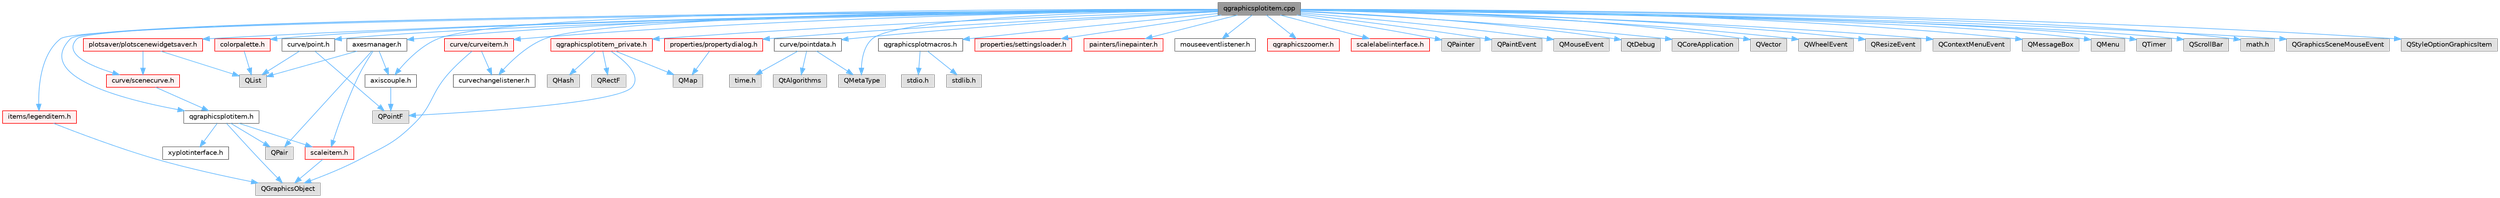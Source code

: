 digraph "qgraphicsplotitem.cpp"
{
 // LATEX_PDF_SIZE
  bgcolor="transparent";
  edge [fontname=Helvetica,fontsize=10,labelfontname=Helvetica,labelfontsize=10];
  node [fontname=Helvetica,fontsize=10,shape=box,height=0.2,width=0.4];
  Node1 [label="qgraphicsplotitem.cpp",height=0.2,width=0.4,color="gray40", fillcolor="grey60", style="filled", fontcolor="black",tooltip=" "];
  Node1 -> Node2 [color="steelblue1",style="solid"];
  Node2 [label="qgraphicsplotitem.h",height=0.2,width=0.4,color="grey40", fillcolor="white", style="filled",URL="$qgraphicsplotitem_8h.html",tooltip=" "];
  Node2 -> Node3 [color="steelblue1",style="solid"];
  Node3 [label="QGraphicsObject",height=0.2,width=0.4,color="grey60", fillcolor="#E0E0E0", style="filled",tooltip=" "];
  Node2 -> Node4 [color="steelblue1",style="solid"];
  Node4 [label="QPair",height=0.2,width=0.4,color="grey60", fillcolor="#E0E0E0", style="filled",tooltip=" "];
  Node2 -> Node5 [color="steelblue1",style="solid"];
  Node5 [label="scaleitem.h",height=0.2,width=0.4,color="red", fillcolor="#FFF0F0", style="filled",URL="$scaleitem_8h.html",tooltip=" "];
  Node5 -> Node3 [color="steelblue1",style="solid"];
  Node2 -> Node10 [color="steelblue1",style="solid"];
  Node10 [label="xyplotinterface.h",height=0.2,width=0.4,color="grey40", fillcolor="white", style="filled",URL="$xyplotinterface_8h.html",tooltip=" "];
  Node1 -> Node11 [color="steelblue1",style="solid"];
  Node11 [label="curve/point.h",height=0.2,width=0.4,color="grey40", fillcolor="white", style="filled",URL="$point_8h.html",tooltip=" "];
  Node11 -> Node12 [color="steelblue1",style="solid"];
  Node12 [label="QPointF",height=0.2,width=0.4,color="grey60", fillcolor="#E0E0E0", style="filled",tooltip=" "];
  Node11 -> Node13 [color="steelblue1",style="solid"];
  Node13 [label="QList",height=0.2,width=0.4,color="grey60", fillcolor="#E0E0E0", style="filled",tooltip=" "];
  Node1 -> Node14 [color="steelblue1",style="solid"];
  Node14 [label="curve/pointdata.h",height=0.2,width=0.4,color="grey40", fillcolor="white", style="filled",URL="$pointdata_8h.html",tooltip=" "];
  Node14 -> Node15 [color="steelblue1",style="solid"];
  Node15 [label="time.h",height=0.2,width=0.4,color="grey60", fillcolor="#E0E0E0", style="filled",tooltip=" "];
  Node14 -> Node16 [color="steelblue1",style="solid"];
  Node16 [label="QtAlgorithms",height=0.2,width=0.4,color="grey60", fillcolor="#E0E0E0", style="filled",tooltip=" "];
  Node14 -> Node17 [color="steelblue1",style="solid"];
  Node17 [label="QMetaType",height=0.2,width=0.4,color="grey60", fillcolor="#E0E0E0", style="filled",tooltip=" "];
  Node1 -> Node18 [color="steelblue1",style="solid"];
  Node18 [label="qgraphicsplotmacros.h",height=0.2,width=0.4,color="grey40", fillcolor="white", style="filled",URL="$qgraphicsplotmacros_8h.html",tooltip=" "];
  Node18 -> Node19 [color="steelblue1",style="solid"];
  Node19 [label="stdio.h",height=0.2,width=0.4,color="grey60", fillcolor="#E0E0E0", style="filled",tooltip=" "];
  Node18 -> Node20 [color="steelblue1",style="solid"];
  Node20 [label="stdlib.h",height=0.2,width=0.4,color="grey60", fillcolor="#E0E0E0", style="filled",tooltip=" "];
  Node1 -> Node21 [color="steelblue1",style="solid"];
  Node21 [label="qgraphicsplotitem_private.h",height=0.2,width=0.4,color="red", fillcolor="#FFF0F0", style="filled",URL="$qgraphicsplotitem__private_8h.html",tooltip=" "];
  Node21 -> Node22 [color="steelblue1",style="solid"];
  Node22 [label="QHash",height=0.2,width=0.4,color="grey60", fillcolor="#E0E0E0", style="filled",tooltip=" "];
  Node21 -> Node23 [color="steelblue1",style="solid"];
  Node23 [label="QMap",height=0.2,width=0.4,color="grey60", fillcolor="#E0E0E0", style="filled",tooltip=" "];
  Node21 -> Node12 [color="steelblue1",style="solid"];
  Node21 -> Node7 [color="steelblue1",style="solid"];
  Node7 [label="QRectF",height=0.2,width=0.4,color="grey60", fillcolor="#E0E0E0", style="filled",tooltip=" "];
  Node1 -> Node26 [color="steelblue1",style="solid"];
  Node26 [label="curvechangelistener.h",height=0.2,width=0.4,color="grey40", fillcolor="white", style="filled",URL="$curvechangelistener_8h.html",tooltip=" "];
  Node1 -> Node27 [color="steelblue1",style="solid"];
  Node27 [label="properties/settingsloader.h",height=0.2,width=0.4,color="red", fillcolor="#FFF0F0", style="filled",URL="$settingsloader_8h.html",tooltip=" "];
  Node1 -> Node28 [color="steelblue1",style="solid"];
  Node28 [label="curve/scenecurve.h",height=0.2,width=0.4,color="red", fillcolor="#FFF0F0", style="filled",URL="$scenecurve_8h.html",tooltip=" "];
  Node28 -> Node2 [color="steelblue1",style="solid"];
  Node1 -> Node33 [color="steelblue1",style="solid"];
  Node33 [label="curve/curveitem.h",height=0.2,width=0.4,color="red", fillcolor="#FFF0F0", style="filled",URL="$curveitem_8h.html",tooltip=" "];
  Node33 -> Node3 [color="steelblue1",style="solid"];
  Node33 -> Node26 [color="steelblue1",style="solid"];
  Node1 -> Node36 [color="steelblue1",style="solid"];
  Node36 [label="painters/linepainter.h",height=0.2,width=0.4,color="red", fillcolor="#FFF0F0", style="filled",URL="$linepainter_8h.html",tooltip=" "];
  Node1 -> Node38 [color="steelblue1",style="solid"];
  Node38 [label="axiscouple.h",height=0.2,width=0.4,color="grey40", fillcolor="white", style="filled",URL="$axiscouple_8h.html",tooltip=" "];
  Node38 -> Node12 [color="steelblue1",style="solid"];
  Node1 -> Node39 [color="steelblue1",style="solid"];
  Node39 [label="axesmanager.h",height=0.2,width=0.4,color="grey40", fillcolor="white", style="filled",URL="$axesmanager_8h.html",tooltip=" "];
  Node39 -> Node13 [color="steelblue1",style="solid"];
  Node39 -> Node4 [color="steelblue1",style="solid"];
  Node39 -> Node38 [color="steelblue1",style="solid"];
  Node39 -> Node5 [color="steelblue1",style="solid"];
  Node1 -> Node40 [color="steelblue1",style="solid"];
  Node40 [label="mouseeventlistener.h",height=0.2,width=0.4,color="grey40", fillcolor="white", style="filled",URL="$mouseeventlistener_8h.html",tooltip=" "];
  Node1 -> Node41 [color="steelblue1",style="solid"];
  Node41 [label="qgraphicszoomer.h",height=0.2,width=0.4,color="red", fillcolor="#FFF0F0", style="filled",URL="$qgraphicszoomer_8h.html",tooltip=" "];
  Node1 -> Node42 [color="steelblue1",style="solid"];
  Node42 [label="colorpalette.h",height=0.2,width=0.4,color="red", fillcolor="#FFF0F0", style="filled",URL="$colorpalette_8h.html",tooltip=" "];
  Node42 -> Node13 [color="steelblue1",style="solid"];
  Node1 -> Node46 [color="steelblue1",style="solid"];
  Node46 [label="scalelabelinterface.h",height=0.2,width=0.4,color="red", fillcolor="#FFF0F0", style="filled",URL="$scalelabelinterface_8h.html",tooltip=" "];
  Node1 -> Node47 [color="steelblue1",style="solid"];
  Node47 [label="items/legenditem.h",height=0.2,width=0.4,color="red", fillcolor="#FFF0F0", style="filled",URL="$legenditem_8h.html",tooltip=" "];
  Node47 -> Node3 [color="steelblue1",style="solid"];
  Node1 -> Node49 [color="steelblue1",style="solid"];
  Node49 [label="plotsaver/plotscenewidgetsaver.h",height=0.2,width=0.4,color="red", fillcolor="#FFF0F0", style="filled",URL="$plotscenewidgetsaver_8h.html",tooltip=" "];
  Node49 -> Node13 [color="steelblue1",style="solid"];
  Node49 -> Node28 [color="steelblue1",style="solid"];
  Node1 -> Node50 [color="steelblue1",style="solid"];
  Node50 [label="QPainter",height=0.2,width=0.4,color="grey60", fillcolor="#E0E0E0", style="filled",tooltip=" "];
  Node1 -> Node51 [color="steelblue1",style="solid"];
  Node51 [label="QPaintEvent",height=0.2,width=0.4,color="grey60", fillcolor="#E0E0E0", style="filled",tooltip=" "];
  Node1 -> Node52 [color="steelblue1",style="solid"];
  Node52 [label="QMouseEvent",height=0.2,width=0.4,color="grey60", fillcolor="#E0E0E0", style="filled",tooltip=" "];
  Node1 -> Node53 [color="steelblue1",style="solid"];
  Node53 [label="QtDebug",height=0.2,width=0.4,color="grey60", fillcolor="#E0E0E0", style="filled",tooltip=" "];
  Node1 -> Node17 [color="steelblue1",style="solid"];
  Node1 -> Node54 [color="steelblue1",style="solid"];
  Node54 [label="QCoreApplication",height=0.2,width=0.4,color="grey60", fillcolor="#E0E0E0", style="filled",tooltip=" "];
  Node1 -> Node32 [color="steelblue1",style="solid"];
  Node32 [label="QVector",height=0.2,width=0.4,color="grey60", fillcolor="#E0E0E0", style="filled",tooltip=" "];
  Node1 -> Node55 [color="steelblue1",style="solid"];
  Node55 [label="QWheelEvent",height=0.2,width=0.4,color="grey60", fillcolor="#E0E0E0", style="filled",tooltip=" "];
  Node1 -> Node56 [color="steelblue1",style="solid"];
  Node56 [label="QResizeEvent",height=0.2,width=0.4,color="grey60", fillcolor="#E0E0E0", style="filled",tooltip=" "];
  Node1 -> Node57 [color="steelblue1",style="solid"];
  Node57 [label="QContextMenuEvent",height=0.2,width=0.4,color="grey60", fillcolor="#E0E0E0", style="filled",tooltip=" "];
  Node1 -> Node58 [color="steelblue1",style="solid"];
  Node58 [label="QMessageBox",height=0.2,width=0.4,color="grey60", fillcolor="#E0E0E0", style="filled",tooltip=" "];
  Node1 -> Node59 [color="steelblue1",style="solid"];
  Node59 [label="QMenu",height=0.2,width=0.4,color="grey60", fillcolor="#E0E0E0", style="filled",tooltip=" "];
  Node1 -> Node60 [color="steelblue1",style="solid"];
  Node60 [label="QTimer",height=0.2,width=0.4,color="grey60", fillcolor="#E0E0E0", style="filled",tooltip=" "];
  Node1 -> Node61 [color="steelblue1",style="solid"];
  Node61 [label="QScrollBar",height=0.2,width=0.4,color="grey60", fillcolor="#E0E0E0", style="filled",tooltip=" "];
  Node1 -> Node62 [color="steelblue1",style="solid"];
  Node62 [label="math.h",height=0.2,width=0.4,color="grey60", fillcolor="#E0E0E0", style="filled",tooltip=" "];
  Node1 -> Node63 [color="steelblue1",style="solid"];
  Node63 [label="QGraphicsSceneMouseEvent",height=0.2,width=0.4,color="grey60", fillcolor="#E0E0E0", style="filled",tooltip=" "];
  Node1 -> Node64 [color="steelblue1",style="solid"];
  Node64 [label="QStyleOptionGraphicsItem",height=0.2,width=0.4,color="grey60", fillcolor="#E0E0E0", style="filled",tooltip=" "];
  Node1 -> Node65 [color="steelblue1",style="solid"];
  Node65 [label="properties/propertydialog.h",height=0.2,width=0.4,color="red", fillcolor="#FFF0F0", style="filled",URL="$propertydialog_8h.html",tooltip=" "];
  Node65 -> Node23 [color="steelblue1",style="solid"];
}

